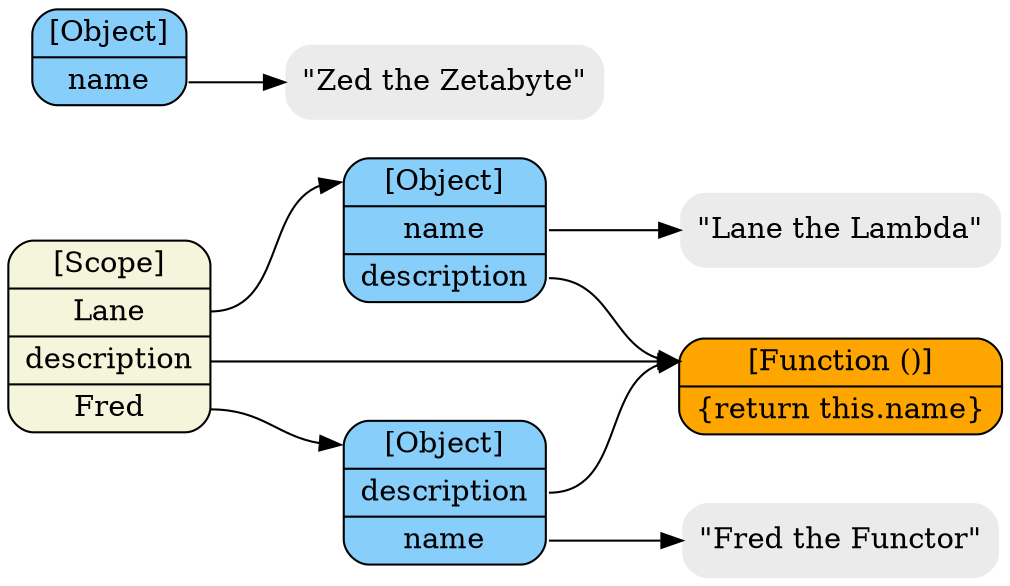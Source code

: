 digraph finite_state_machine {
	size="8,5"
	rankdir = "LR"

  /* Execution Contexts */
  node [shape=Mrecord, fillcolor=beige, style=filled];
  top [label="<__proto__>[Scope]|<Lane>Lane|<description>description|<Fred>Fred"];

  /* Normal Objects */
  node [shape = Mrecord, fillcolor=lightskyblue, style=filled];
  ob_Lane [label = "<__proto__>[Object]|<name>name|<description>description"];
  ob_Fred [label = "<__proto__>[Object]|<description>description|<name>name"];
  ob_1 [label = "<__proto__>[Object]|<name>name"];

  /* Function Objects */
  node [shape = Mrecord, fillcolor=orange, style=filled];
  fn1 [label="<__proto__>[Function ()]|\{return this.name\}"];

  /* Literals */
  node [shape = plaintext, fillcolor=gray92, style="filled,rounded"];
  name [label="\"Lane the Lambda\""]
  name2 [label="\"Fred the Functor\""]
  name3 [label="\"Zed the Zetabyte\""]

  /* References */
  top:Lane -> ob_Lane:__proto__;
  top:Fred -> ob_Fred:__proto__;
  ob_Lane:name -> name;
  ob_Lane:description -> fn1:__proto__;
  ob_Fred:name -> name2;
  ob_Fred:description -> fn1:__proto__;
  ob_1:name -> name3;
  top:description -> fn1:__proto__;

}